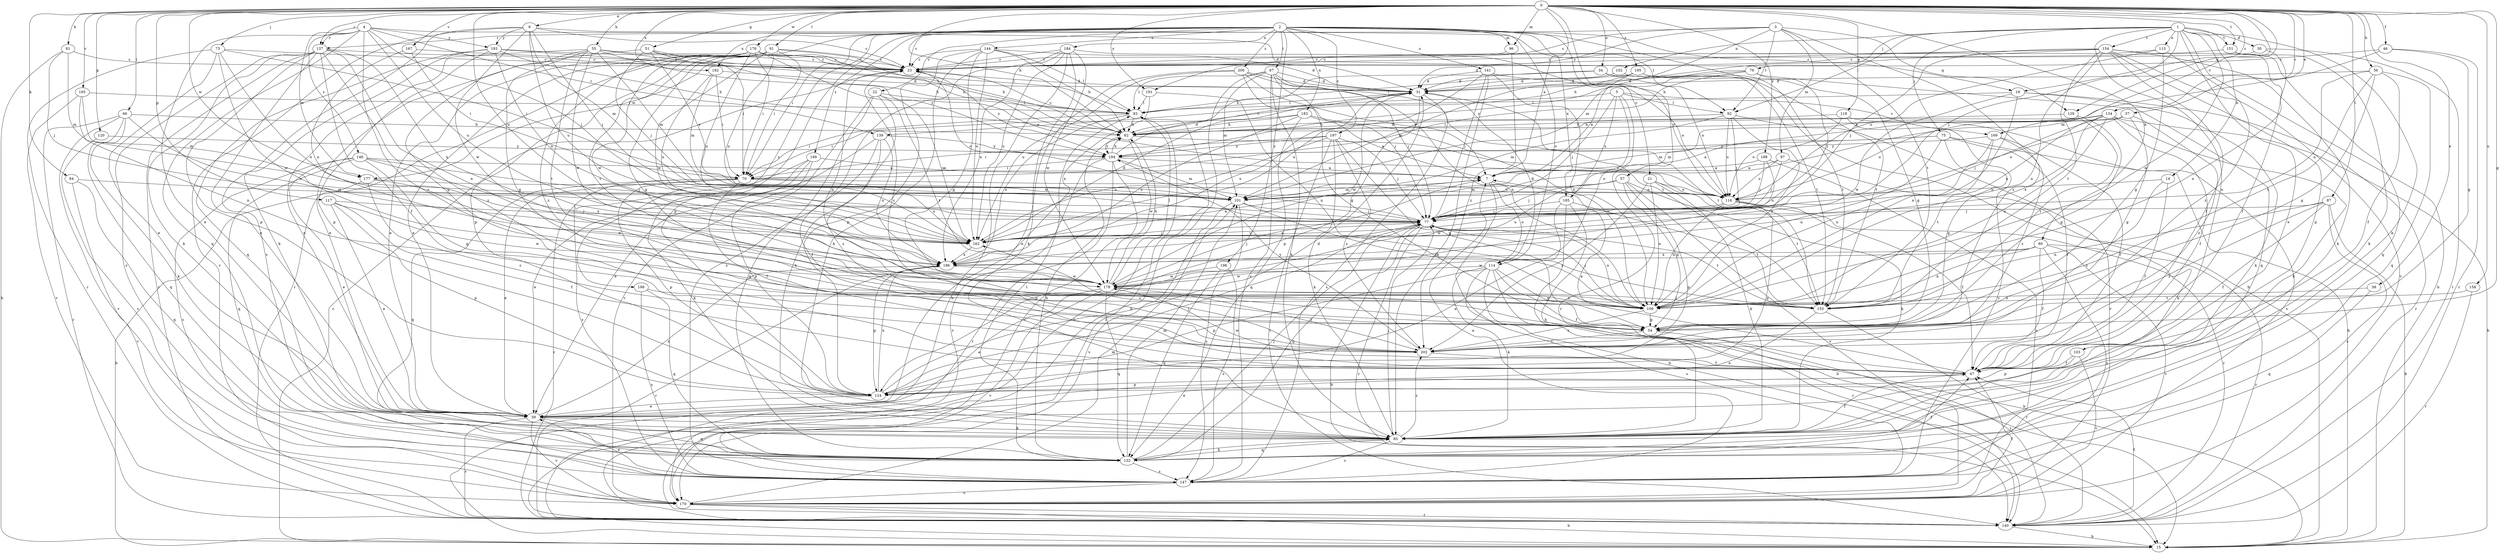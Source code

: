 strict digraph  {
0;
1;
2;
3;
4;
5;
6;
7;
14;
15;
18;
21;
22;
23;
30;
31;
34;
37;
38;
39;
46;
47;
51;
54;
55;
56;
57;
62;
66;
67;
70;
73;
75;
76;
77;
80;
81;
84;
85;
87;
91;
92;
93;
96;
97;
101;
102;
103;
109;
113;
114;
116;
117;
118;
120;
124;
129;
132;
134;
137;
139;
140;
141;
144;
146;
147;
151;
154;
155;
158;
162;
165;
167;
169;
170;
176;
177;
178;
182;
183;
184;
185;
186;
188;
191;
193;
194;
195;
196;
197;
198;
199;
200;
202;
0 -> 6  [label=a];
0 -> 7  [label=a];
0 -> 18  [label=c];
0 -> 34  [label=e];
0 -> 37  [label=e];
0 -> 38  [label=e];
0 -> 46  [label=f];
0 -> 51  [label=g];
0 -> 54  [label=g];
0 -> 55  [label=h];
0 -> 56  [label=h];
0 -> 57  [label=h];
0 -> 62  [label=h];
0 -> 66  [label=i];
0 -> 73  [label=j];
0 -> 80  [label=k];
0 -> 81  [label=k];
0 -> 84  [label=k];
0 -> 87  [label=l];
0 -> 91  [label=l];
0 -> 96  [label=m];
0 -> 117  [label=p];
0 -> 118  [label=p];
0 -> 120  [label=p];
0 -> 129  [label=q];
0 -> 134  [label=r];
0 -> 137  [label=r];
0 -> 151  [label=t];
0 -> 158  [label=u];
0 -> 162  [label=u];
0 -> 165  [label=v];
0 -> 167  [label=v];
0 -> 169  [label=v];
0 -> 176  [label=w];
0 -> 177  [label=w];
0 -> 182  [label=x];
0 -> 188  [label=y];
0 -> 191  [label=y];
0 -> 195  [label=z];
1 -> 14  [label=b];
1 -> 15  [label=b];
1 -> 30  [label=d];
1 -> 39  [label=e];
1 -> 75  [label=j];
1 -> 76  [label=j];
1 -> 77  [label=j];
1 -> 85  [label=k];
1 -> 92  [label=l];
1 -> 102  [label=n];
1 -> 103  [label=n];
1 -> 109  [label=n];
1 -> 113  [label=o];
1 -> 151  [label=t];
1 -> 154  [label=t];
2 -> 15  [label=b];
2 -> 18  [label=c];
2 -> 21  [label=c];
2 -> 22  [label=c];
2 -> 23  [label=c];
2 -> 67  [label=i];
2 -> 70  [label=i];
2 -> 96  [label=m];
2 -> 114  [label=o];
2 -> 124  [label=p];
2 -> 141  [label=s];
2 -> 144  [label=s];
2 -> 177  [label=w];
2 -> 182  [label=x];
2 -> 183  [label=x];
2 -> 184  [label=x];
2 -> 185  [label=x];
2 -> 196  [label=z];
2 -> 197  [label=z];
2 -> 198  [label=z];
2 -> 199  [label=z];
2 -> 200  [label=z];
3 -> 23  [label=c];
3 -> 92  [label=l];
3 -> 97  [label=m];
3 -> 101  [label=m];
3 -> 129  [label=q];
3 -> 137  [label=r];
3 -> 155  [label=t];
3 -> 191  [label=y];
3 -> 202  [label=z];
4 -> 31  [label=d];
4 -> 39  [label=e];
4 -> 77  [label=j];
4 -> 132  [label=q];
4 -> 137  [label=r];
4 -> 139  [label=r];
4 -> 146  [label=s];
4 -> 162  [label=u];
4 -> 177  [label=w];
4 -> 193  [label=y];
4 -> 202  [label=z];
5 -> 77  [label=j];
5 -> 92  [label=l];
5 -> 114  [label=o];
5 -> 139  [label=r];
5 -> 140  [label=r];
5 -> 169  [label=v];
5 -> 185  [label=x];
6 -> 23  [label=c];
6 -> 77  [label=j];
6 -> 92  [label=l];
6 -> 101  [label=m];
6 -> 147  [label=s];
6 -> 162  [label=u];
6 -> 170  [label=v];
6 -> 178  [label=w];
6 -> 193  [label=y];
7 -> 15  [label=b];
7 -> 101  [label=m];
7 -> 114  [label=o];
7 -> 116  [label=o];
14 -> 47  [label=f];
14 -> 116  [label=o];
14 -> 202  [label=z];
15 -> 23  [label=c];
18 -> 85  [label=k];
18 -> 93  [label=l];
18 -> 109  [label=n];
18 -> 140  [label=r];
18 -> 178  [label=w];
21 -> 85  [label=k];
21 -> 109  [label=n];
21 -> 116  [label=o];
21 -> 155  [label=t];
21 -> 202  [label=z];
22 -> 85  [label=k];
22 -> 93  [label=l];
22 -> 132  [label=q];
22 -> 155  [label=t];
22 -> 162  [label=u];
22 -> 170  [label=v];
23 -> 31  [label=d];
23 -> 109  [label=n];
23 -> 194  [label=y];
30 -> 23  [label=c];
30 -> 109  [label=n];
30 -> 140  [label=r];
31 -> 93  [label=l];
31 -> 124  [label=p];
31 -> 147  [label=s];
31 -> 155  [label=t];
31 -> 178  [label=w];
31 -> 186  [label=x];
34 -> 31  [label=d];
34 -> 62  [label=h];
34 -> 116  [label=o];
34 -> 155  [label=t];
37 -> 54  [label=g];
37 -> 62  [label=h];
37 -> 101  [label=m];
37 -> 116  [label=o];
37 -> 202  [label=z];
38 -> 109  [label=n];
38 -> 132  [label=q];
39 -> 85  [label=k];
39 -> 132  [label=q];
39 -> 140  [label=r];
39 -> 170  [label=v];
39 -> 186  [label=x];
46 -> 23  [label=c];
46 -> 54  [label=g];
46 -> 101  [label=m];
46 -> 140  [label=r];
47 -> 7  [label=a];
47 -> 39  [label=e];
47 -> 124  [label=p];
47 -> 178  [label=w];
51 -> 23  [label=c];
51 -> 39  [label=e];
51 -> 62  [label=h];
51 -> 70  [label=i];
51 -> 77  [label=j];
51 -> 116  [label=o];
54 -> 23  [label=c];
54 -> 140  [label=r];
54 -> 202  [label=z];
55 -> 23  [label=c];
55 -> 39  [label=e];
55 -> 54  [label=g];
55 -> 62  [label=h];
55 -> 101  [label=m];
55 -> 155  [label=t];
55 -> 178  [label=w];
55 -> 194  [label=y];
55 -> 202  [label=z];
56 -> 31  [label=d];
56 -> 47  [label=f];
56 -> 54  [label=g];
56 -> 132  [label=q];
56 -> 155  [label=t];
56 -> 162  [label=u];
57 -> 54  [label=g];
57 -> 77  [label=j];
57 -> 85  [label=k];
57 -> 101  [label=m];
57 -> 124  [label=p];
57 -> 170  [label=v];
57 -> 178  [label=w];
62 -> 23  [label=c];
62 -> 116  [label=o];
62 -> 178  [label=w];
62 -> 194  [label=y];
66 -> 62  [label=h];
66 -> 85  [label=k];
66 -> 132  [label=q];
66 -> 140  [label=r];
66 -> 162  [label=u];
66 -> 170  [label=v];
67 -> 15  [label=b];
67 -> 31  [label=d];
67 -> 54  [label=g];
67 -> 77  [label=j];
67 -> 85  [label=k];
67 -> 93  [label=l];
67 -> 101  [label=m];
67 -> 109  [label=n];
67 -> 147  [label=s];
70 -> 39  [label=e];
70 -> 47  [label=f];
70 -> 116  [label=o];
70 -> 124  [label=p];
70 -> 132  [label=q];
70 -> 140  [label=r];
70 -> 162  [label=u];
73 -> 23  [label=c];
73 -> 39  [label=e];
73 -> 70  [label=i];
73 -> 140  [label=r];
73 -> 178  [label=w];
73 -> 186  [label=x];
75 -> 7  [label=a];
75 -> 47  [label=f];
75 -> 54  [label=g];
75 -> 109  [label=n];
75 -> 147  [label=s];
75 -> 194  [label=y];
76 -> 31  [label=d];
76 -> 70  [label=i];
76 -> 77  [label=j];
76 -> 132  [label=q];
76 -> 194  [label=y];
77 -> 15  [label=b];
77 -> 23  [label=c];
77 -> 109  [label=n];
77 -> 132  [label=q];
77 -> 140  [label=r];
77 -> 155  [label=t];
77 -> 162  [label=u];
80 -> 47  [label=f];
80 -> 109  [label=n];
80 -> 140  [label=r];
80 -> 147  [label=s];
80 -> 170  [label=v];
80 -> 178  [label=w];
80 -> 186  [label=x];
81 -> 15  [label=b];
81 -> 23  [label=c];
81 -> 77  [label=j];
81 -> 101  [label=m];
84 -> 101  [label=m];
84 -> 132  [label=q];
84 -> 170  [label=v];
85 -> 47  [label=f];
85 -> 77  [label=j];
85 -> 132  [label=q];
85 -> 147  [label=s];
85 -> 202  [label=z];
87 -> 15  [label=b];
87 -> 47  [label=f];
87 -> 77  [label=j];
87 -> 109  [label=n];
87 -> 147  [label=s];
87 -> 202  [label=z];
91 -> 23  [label=c];
91 -> 39  [label=e];
91 -> 54  [label=g];
91 -> 62  [label=h];
91 -> 70  [label=i];
91 -> 124  [label=p];
91 -> 140  [label=r];
91 -> 155  [label=t];
91 -> 162  [label=u];
91 -> 178  [label=w];
92 -> 62  [label=h];
92 -> 77  [label=j];
92 -> 101  [label=m];
92 -> 109  [label=n];
92 -> 116  [label=o];
92 -> 170  [label=v];
93 -> 62  [label=h];
93 -> 70  [label=i];
93 -> 140  [label=r];
93 -> 186  [label=x];
96 -> 23  [label=c];
96 -> 202  [label=z];
97 -> 7  [label=a];
97 -> 77  [label=j];
97 -> 85  [label=k];
97 -> 116  [label=o];
101 -> 77  [label=j];
101 -> 109  [label=n];
101 -> 147  [label=s];
101 -> 170  [label=v];
102 -> 31  [label=d];
102 -> 93  [label=l];
102 -> 155  [label=t];
103 -> 47  [label=f];
103 -> 124  [label=p];
103 -> 170  [label=v];
109 -> 54  [label=g];
109 -> 77  [label=j];
109 -> 202  [label=z];
113 -> 23  [label=c];
113 -> 54  [label=g];
113 -> 116  [label=o];
113 -> 202  [label=z];
114 -> 15  [label=b];
114 -> 31  [label=d];
114 -> 47  [label=f];
114 -> 54  [label=g];
114 -> 85  [label=k];
114 -> 124  [label=p];
114 -> 140  [label=r];
114 -> 147  [label=s];
114 -> 178  [label=w];
116 -> 47  [label=f];
116 -> 109  [label=n];
116 -> 124  [label=p];
116 -> 140  [label=r];
116 -> 162  [label=u];
117 -> 39  [label=e];
117 -> 47  [label=f];
117 -> 77  [label=j];
117 -> 124  [label=p];
117 -> 178  [label=w];
118 -> 15  [label=b];
118 -> 62  [label=h];
118 -> 116  [label=o];
118 -> 147  [label=s];
120 -> 147  [label=s];
120 -> 194  [label=y];
124 -> 31  [label=d];
124 -> 39  [label=e];
124 -> 77  [label=j];
124 -> 186  [label=x];
129 -> 54  [label=g];
129 -> 62  [label=h];
129 -> 155  [label=t];
132 -> 47  [label=f];
132 -> 62  [label=h];
132 -> 77  [label=j];
132 -> 85  [label=k];
132 -> 93  [label=l];
132 -> 101  [label=m];
132 -> 147  [label=s];
134 -> 15  [label=b];
134 -> 47  [label=f];
134 -> 62  [label=h];
134 -> 77  [label=j];
134 -> 85  [label=k];
134 -> 101  [label=m];
134 -> 109  [label=n];
134 -> 116  [label=o];
134 -> 162  [label=u];
134 -> 186  [label=x];
137 -> 23  [label=c];
137 -> 39  [label=e];
137 -> 47  [label=f];
137 -> 54  [label=g];
137 -> 85  [label=k];
137 -> 109  [label=n];
137 -> 124  [label=p];
137 -> 140  [label=r];
137 -> 147  [label=s];
137 -> 186  [label=x];
139 -> 39  [label=e];
139 -> 47  [label=f];
139 -> 186  [label=x];
139 -> 194  [label=y];
139 -> 202  [label=z];
140 -> 15  [label=b];
140 -> 47  [label=f];
140 -> 93  [label=l];
141 -> 31  [label=d];
141 -> 77  [label=j];
141 -> 85  [label=k];
141 -> 109  [label=n];
141 -> 116  [label=o];
141 -> 162  [label=u];
144 -> 23  [label=c];
144 -> 31  [label=d];
144 -> 54  [label=g];
144 -> 62  [label=h];
144 -> 85  [label=k];
144 -> 93  [label=l];
144 -> 124  [label=p];
144 -> 162  [label=u];
146 -> 7  [label=a];
146 -> 39  [label=e];
146 -> 54  [label=g];
146 -> 77  [label=j];
146 -> 132  [label=q];
146 -> 147  [label=s];
146 -> 186  [label=x];
147 -> 7  [label=a];
147 -> 39  [label=e];
147 -> 170  [label=v];
151 -> 23  [label=c];
151 -> 47  [label=f];
151 -> 85  [label=k];
154 -> 23  [label=c];
154 -> 31  [label=d];
154 -> 47  [label=f];
154 -> 62  [label=h];
154 -> 77  [label=j];
154 -> 85  [label=k];
154 -> 109  [label=n];
154 -> 124  [label=p];
154 -> 132  [label=q];
154 -> 155  [label=t];
154 -> 170  [label=v];
155 -> 39  [label=e];
155 -> 140  [label=r];
158 -> 140  [label=r];
158 -> 155  [label=t];
162 -> 7  [label=a];
162 -> 31  [label=d];
162 -> 77  [label=j];
162 -> 186  [label=x];
165 -> 93  [label=l];
165 -> 101  [label=m];
165 -> 109  [label=n];
165 -> 170  [label=v];
167 -> 23  [label=c];
167 -> 70  [label=i];
167 -> 186  [label=x];
169 -> 47  [label=f];
169 -> 109  [label=n];
169 -> 155  [label=t];
169 -> 194  [label=y];
169 -> 202  [label=z];
170 -> 15  [label=b];
170 -> 47  [label=f];
170 -> 101  [label=m];
170 -> 140  [label=r];
176 -> 23  [label=c];
176 -> 39  [label=e];
176 -> 70  [label=i];
176 -> 93  [label=l];
176 -> 116  [label=o];
176 -> 162  [label=u];
176 -> 178  [label=w];
176 -> 202  [label=z];
177 -> 15  [label=b];
177 -> 101  [label=m];
177 -> 178  [label=w];
177 -> 202  [label=z];
178 -> 7  [label=a];
178 -> 39  [label=e];
178 -> 62  [label=h];
178 -> 93  [label=l];
178 -> 109  [label=n];
178 -> 132  [label=q];
178 -> 155  [label=t];
178 -> 170  [label=v];
178 -> 202  [label=z];
182 -> 31  [label=d];
182 -> 70  [label=i];
182 -> 101  [label=m];
182 -> 162  [label=u];
183 -> 7  [label=a];
183 -> 62  [label=h];
183 -> 70  [label=i];
183 -> 109  [label=n];
183 -> 132  [label=q];
183 -> 186  [label=x];
184 -> 15  [label=b];
184 -> 23  [label=c];
184 -> 85  [label=k];
184 -> 116  [label=o];
184 -> 147  [label=s];
184 -> 162  [label=u];
184 -> 178  [label=w];
184 -> 186  [label=x];
185 -> 15  [label=b];
185 -> 39  [label=e];
185 -> 77  [label=j];
185 -> 85  [label=k];
185 -> 155  [label=t];
186 -> 77  [label=j];
186 -> 124  [label=p];
186 -> 140  [label=r];
186 -> 178  [label=w];
188 -> 7  [label=a];
188 -> 77  [label=j];
188 -> 162  [label=u];
188 -> 170  [label=v];
191 -> 93  [label=l];
191 -> 109  [label=n];
191 -> 186  [label=x];
193 -> 23  [label=c];
193 -> 62  [label=h];
193 -> 85  [label=k];
193 -> 93  [label=l];
193 -> 124  [label=p];
193 -> 132  [label=q];
193 -> 162  [label=u];
194 -> 7  [label=a];
194 -> 31  [label=d];
194 -> 62  [label=h];
194 -> 70  [label=i];
194 -> 101  [label=m];
194 -> 140  [label=r];
194 -> 147  [label=s];
194 -> 170  [label=v];
195 -> 7  [label=a];
195 -> 31  [label=d];
195 -> 54  [label=g];
195 -> 101  [label=m];
195 -> 155  [label=t];
196 -> 132  [label=q];
196 -> 147  [label=s];
196 -> 178  [label=w];
197 -> 54  [label=g];
197 -> 70  [label=i];
197 -> 77  [label=j];
197 -> 85  [label=k];
197 -> 140  [label=r];
197 -> 162  [label=u];
197 -> 194  [label=y];
197 -> 202  [label=z];
198 -> 109  [label=n];
198 -> 132  [label=q];
198 -> 147  [label=s];
199 -> 7  [label=a];
199 -> 39  [label=e];
199 -> 85  [label=k];
199 -> 124  [label=p];
199 -> 147  [label=s];
200 -> 7  [label=a];
200 -> 31  [label=d];
200 -> 39  [label=e];
200 -> 77  [label=j];
200 -> 155  [label=t];
200 -> 162  [label=u];
202 -> 47  [label=f];
202 -> 162  [label=u];
202 -> 194  [label=y];
}
